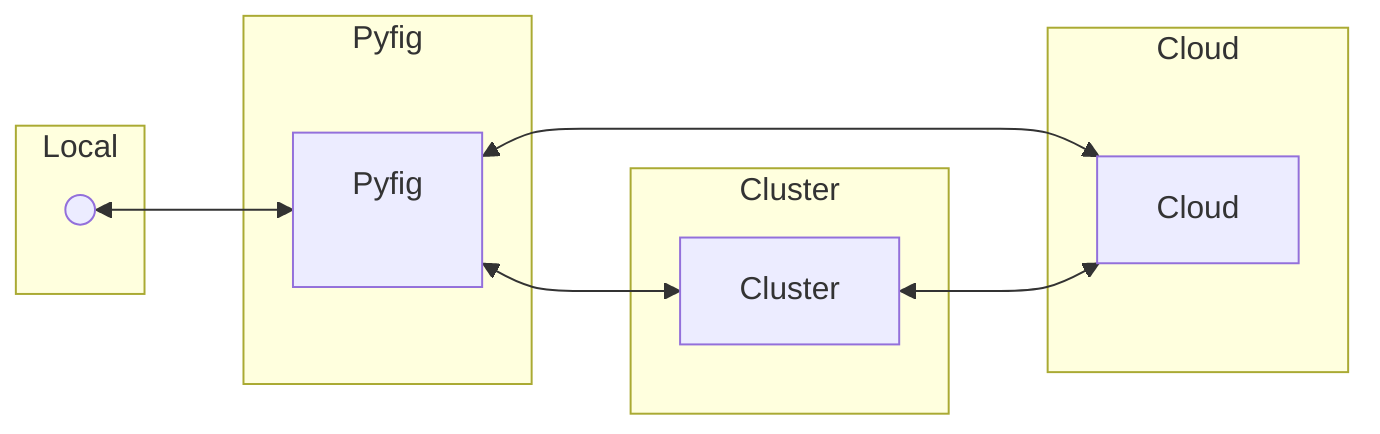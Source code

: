 flowchart LR
	subgraph Local 
		L
	end
  L((  fa:fa-awesome  )) <--> Py
	subgraph Pyfig
		Py
	end
  subgraph Cluster
		Clus
	end
  subgraph Cloud
		Cl
	end
  Py <--> Cl[Cloud]
  Py[Pyfig <br> </br>] <--> Clus[Cluster]
  Clus <--> Cl